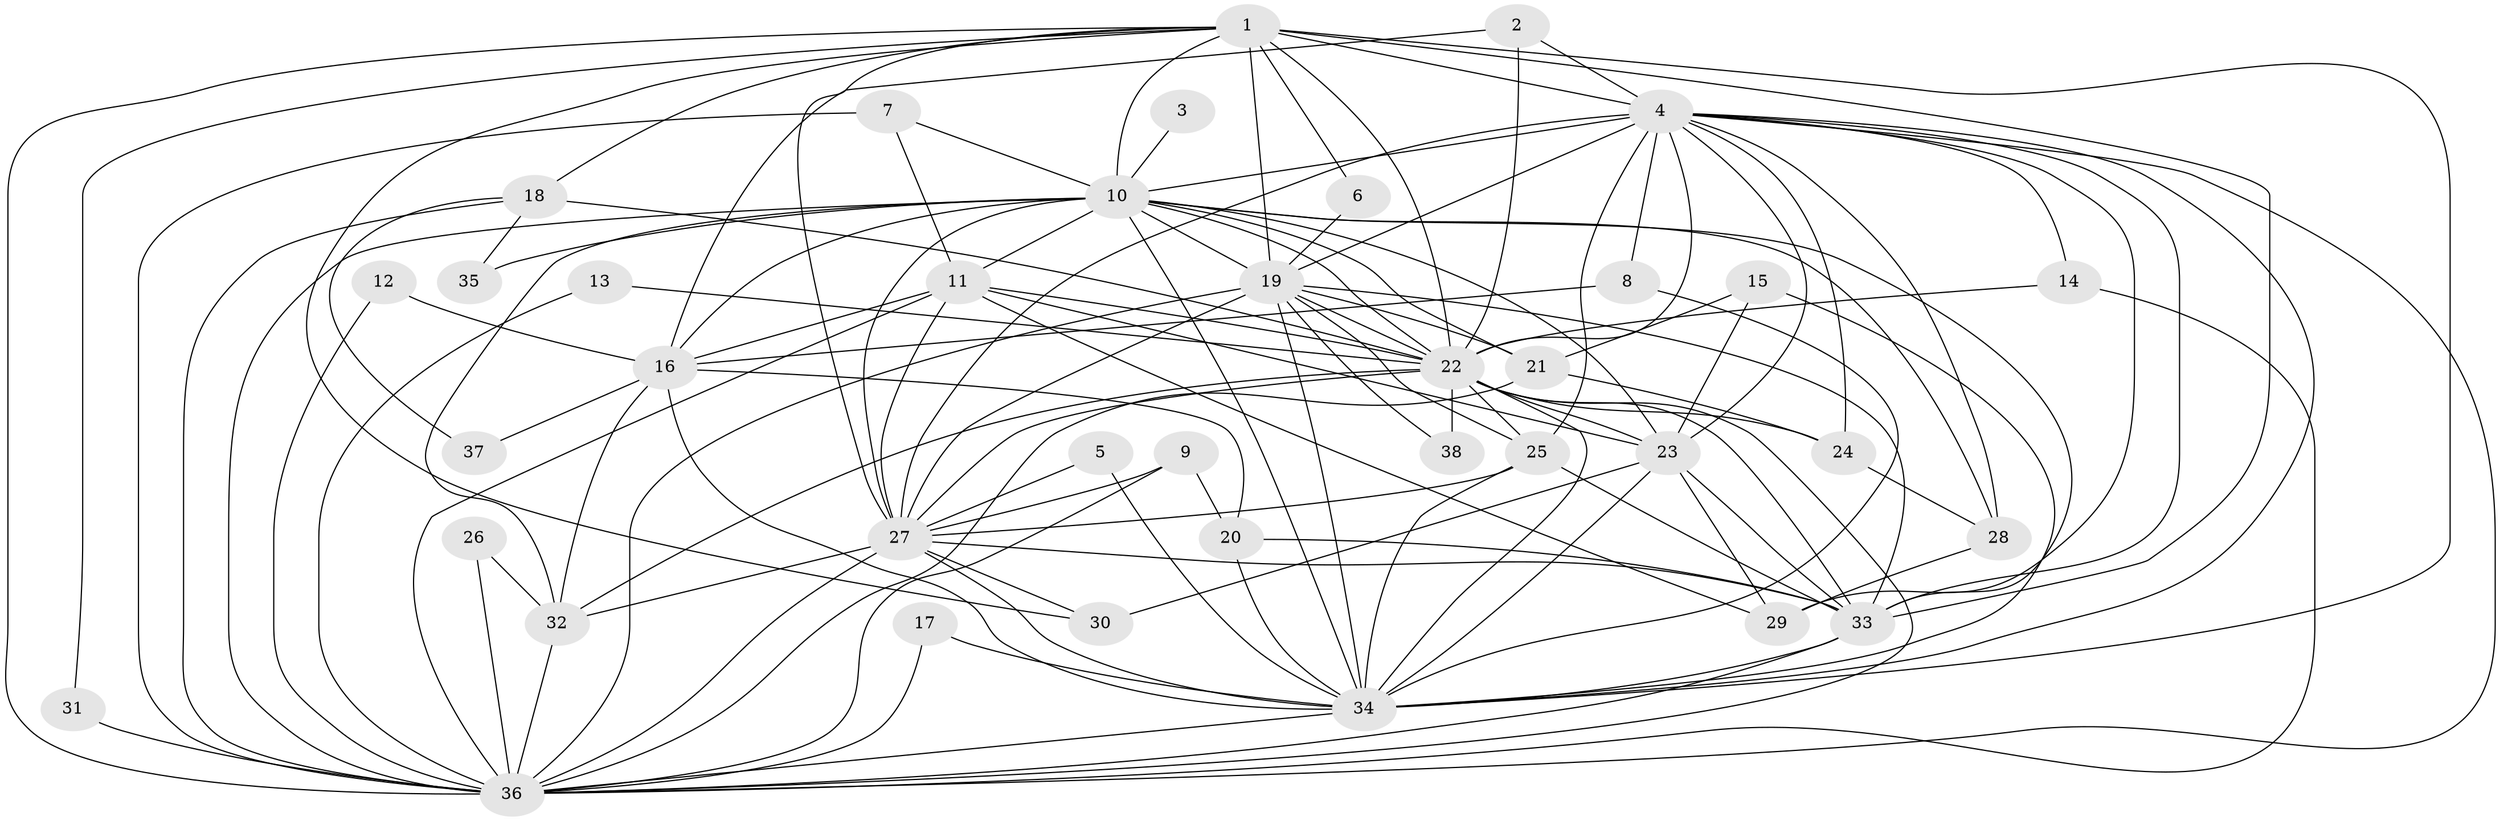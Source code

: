 // original degree distribution, {11: 0.013157894736842105, 14: 0.02631578947368421, 19: 0.013157894736842105, 21: 0.013157894736842105, 12: 0.013157894736842105, 16: 0.013157894736842105, 23: 0.013157894736842105, 17: 0.013157894736842105, 18: 0.013157894736842105, 4: 0.11842105263157894, 3: 0.21052631578947367, 6: 0.013157894736842105, 5: 0.05263157894736842, 2: 0.4605263157894737, 9: 0.013157894736842105}
// Generated by graph-tools (version 1.1) at 2025/49/03/09/25 03:49:33]
// undirected, 38 vertices, 121 edges
graph export_dot {
graph [start="1"]
  node [color=gray90,style=filled];
  1;
  2;
  3;
  4;
  5;
  6;
  7;
  8;
  9;
  10;
  11;
  12;
  13;
  14;
  15;
  16;
  17;
  18;
  19;
  20;
  21;
  22;
  23;
  24;
  25;
  26;
  27;
  28;
  29;
  30;
  31;
  32;
  33;
  34;
  35;
  36;
  37;
  38;
  1 -- 4 [weight=3.0];
  1 -- 6 [weight=1.0];
  1 -- 10 [weight=2.0];
  1 -- 18 [weight=2.0];
  1 -- 19 [weight=3.0];
  1 -- 22 [weight=2.0];
  1 -- 27 [weight=2.0];
  1 -- 30 [weight=1.0];
  1 -- 31 [weight=1.0];
  1 -- 33 [weight=2.0];
  1 -- 34 [weight=2.0];
  1 -- 36 [weight=2.0];
  2 -- 4 [weight=1.0];
  2 -- 16 [weight=1.0];
  2 -- 22 [weight=1.0];
  3 -- 10 [weight=1.0];
  4 -- 8 [weight=1.0];
  4 -- 10 [weight=1.0];
  4 -- 14 [weight=1.0];
  4 -- 19 [weight=1.0];
  4 -- 22 [weight=1.0];
  4 -- 23 [weight=1.0];
  4 -- 24 [weight=1.0];
  4 -- 25 [weight=1.0];
  4 -- 27 [weight=1.0];
  4 -- 28 [weight=1.0];
  4 -- 29 [weight=1.0];
  4 -- 33 [weight=1.0];
  4 -- 34 [weight=1.0];
  4 -- 36 [weight=1.0];
  5 -- 27 [weight=1.0];
  5 -- 34 [weight=1.0];
  6 -- 19 [weight=1.0];
  7 -- 10 [weight=1.0];
  7 -- 11 [weight=1.0];
  7 -- 36 [weight=2.0];
  8 -- 16 [weight=1.0];
  8 -- 34 [weight=1.0];
  9 -- 20 [weight=1.0];
  9 -- 27 [weight=2.0];
  9 -- 36 [weight=1.0];
  10 -- 11 [weight=1.0];
  10 -- 16 [weight=1.0];
  10 -- 19 [weight=1.0];
  10 -- 21 [weight=1.0];
  10 -- 22 [weight=1.0];
  10 -- 23 [weight=2.0];
  10 -- 27 [weight=1.0];
  10 -- 28 [weight=1.0];
  10 -- 32 [weight=1.0];
  10 -- 33 [weight=1.0];
  10 -- 34 [weight=1.0];
  10 -- 35 [weight=1.0];
  10 -- 36 [weight=1.0];
  11 -- 16 [weight=1.0];
  11 -- 22 [weight=1.0];
  11 -- 23 [weight=1.0];
  11 -- 27 [weight=1.0];
  11 -- 29 [weight=1.0];
  11 -- 36 [weight=1.0];
  12 -- 16 [weight=1.0];
  12 -- 36 [weight=1.0];
  13 -- 22 [weight=1.0];
  13 -- 36 [weight=1.0];
  14 -- 22 [weight=1.0];
  14 -- 36 [weight=1.0];
  15 -- 21 [weight=1.0];
  15 -- 23 [weight=1.0];
  15 -- 34 [weight=1.0];
  16 -- 20 [weight=1.0];
  16 -- 32 [weight=1.0];
  16 -- 34 [weight=1.0];
  16 -- 37 [weight=1.0];
  17 -- 34 [weight=1.0];
  17 -- 36 [weight=1.0];
  18 -- 22 [weight=1.0];
  18 -- 35 [weight=1.0];
  18 -- 36 [weight=1.0];
  18 -- 37 [weight=1.0];
  19 -- 21 [weight=1.0];
  19 -- 22 [weight=1.0];
  19 -- 25 [weight=1.0];
  19 -- 27 [weight=1.0];
  19 -- 33 [weight=1.0];
  19 -- 34 [weight=1.0];
  19 -- 36 [weight=1.0];
  19 -- 38 [weight=1.0];
  20 -- 33 [weight=1.0];
  20 -- 34 [weight=2.0];
  21 -- 24 [weight=1.0];
  21 -- 36 [weight=1.0];
  22 -- 23 [weight=1.0];
  22 -- 24 [weight=1.0];
  22 -- 25 [weight=1.0];
  22 -- 27 [weight=1.0];
  22 -- 32 [weight=1.0];
  22 -- 33 [weight=1.0];
  22 -- 34 [weight=1.0];
  22 -- 36 [weight=1.0];
  22 -- 38 [weight=1.0];
  23 -- 29 [weight=1.0];
  23 -- 30 [weight=1.0];
  23 -- 33 [weight=1.0];
  23 -- 34 [weight=1.0];
  24 -- 28 [weight=1.0];
  25 -- 27 [weight=1.0];
  25 -- 33 [weight=1.0];
  25 -- 34 [weight=1.0];
  26 -- 32 [weight=1.0];
  26 -- 36 [weight=1.0];
  27 -- 30 [weight=1.0];
  27 -- 32 [weight=1.0];
  27 -- 33 [weight=1.0];
  27 -- 34 [weight=1.0];
  27 -- 36 [weight=1.0];
  28 -- 29 [weight=1.0];
  31 -- 36 [weight=1.0];
  32 -- 36 [weight=1.0];
  33 -- 34 [weight=1.0];
  33 -- 36 [weight=1.0];
  34 -- 36 [weight=1.0];
}
